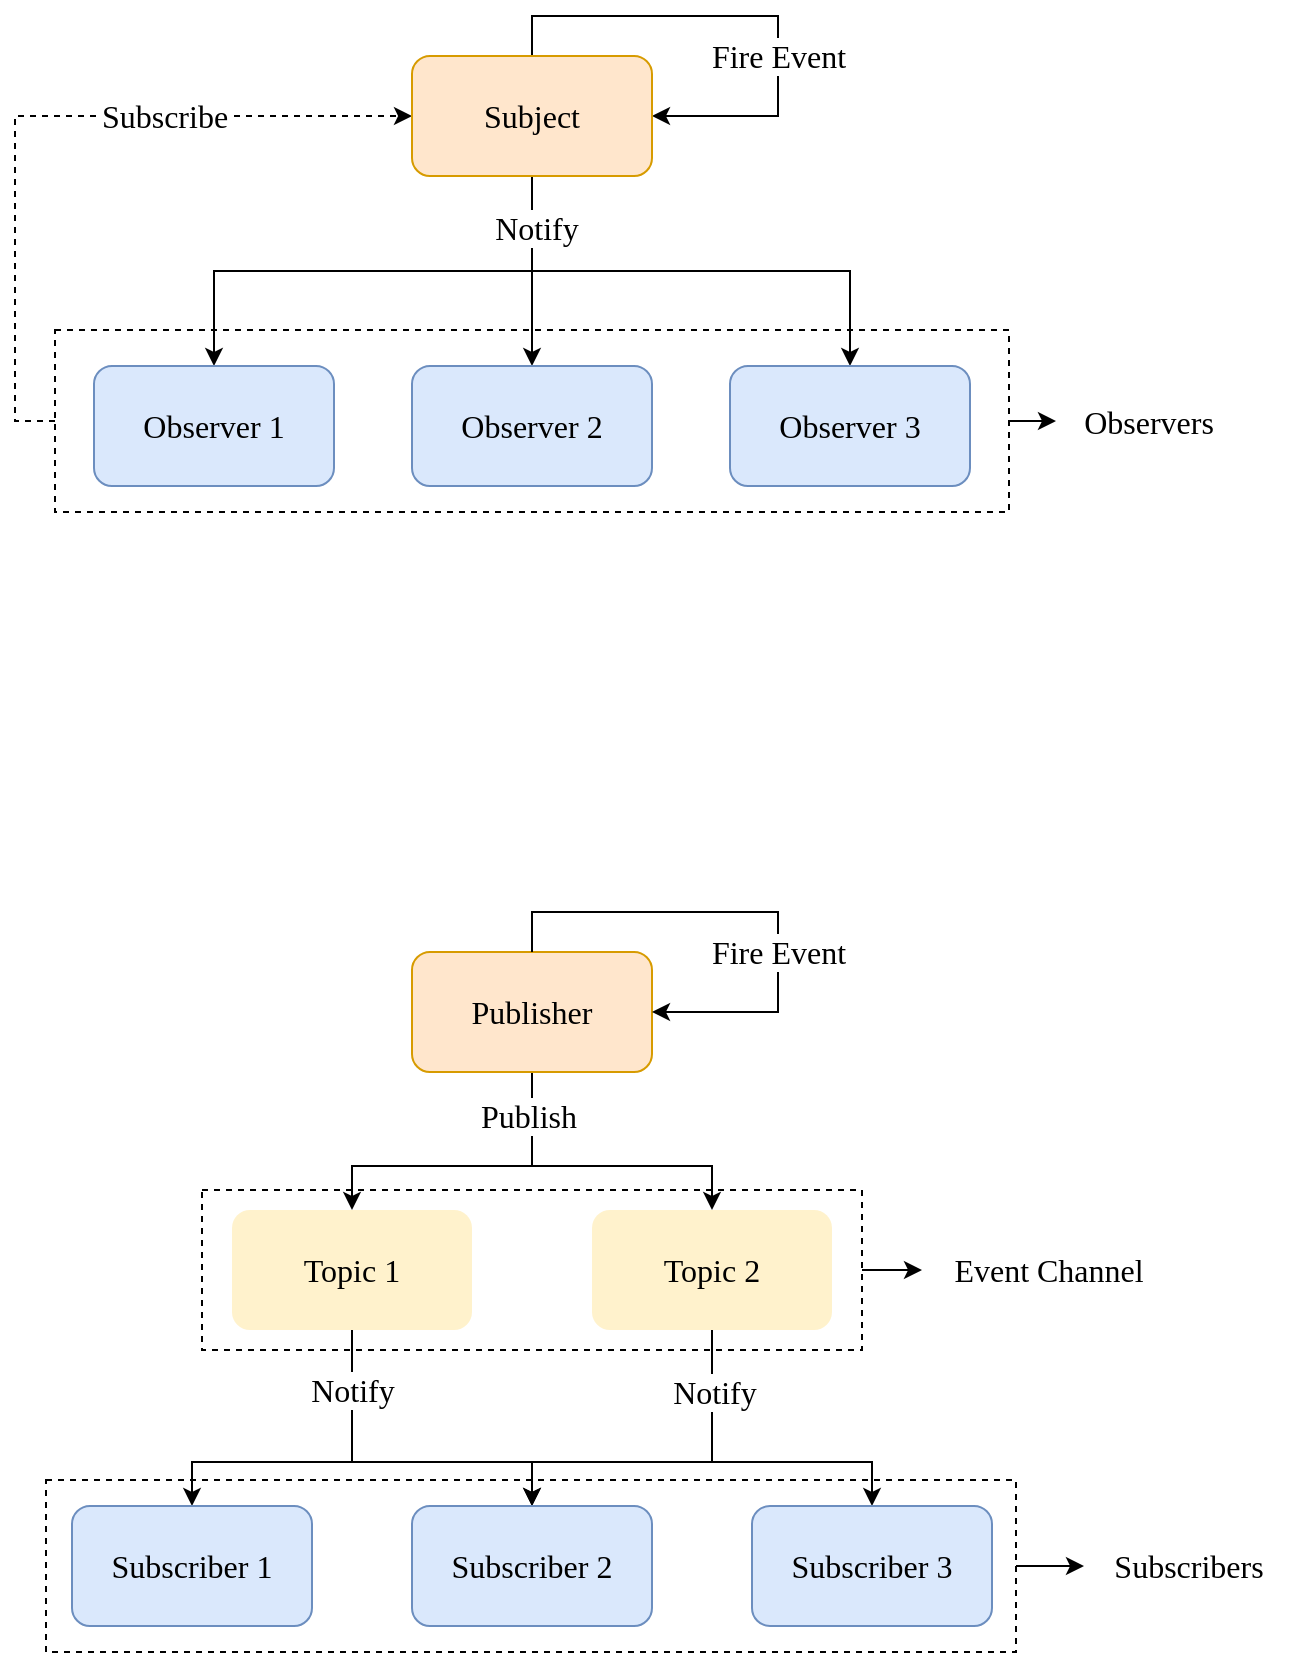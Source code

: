 <mxfile version="19.0.3" type="device"><diagram id="m53RqR17bw1VFbsPytXG" name="第 1 页"><mxGraphModel dx="1093" dy="716" grid="0" gridSize="10" guides="1" tooltips="1" connect="1" arrows="1" fold="1" page="1" pageScale="1" pageWidth="827" pageHeight="1169" math="0" shadow="0"><root><mxCell id="0"/><mxCell id="1" parent="0"/><mxCell id="Wu-YLwIwrk6IF2ygalnw-48" value="" style="edgeStyle=orthogonalEdgeStyle;rounded=0;orthogonalLoop=1;jettySize=auto;html=1;fontFamily=Verdana;fontSize=16;" edge="1" parent="1" source="Wu-YLwIwrk6IF2ygalnw-46" target="Wu-YLwIwrk6IF2ygalnw-47"><mxGeometry relative="1" as="geometry"/></mxCell><mxCell id="Wu-YLwIwrk6IF2ygalnw-46" value="" style="rounded=0;whiteSpace=wrap;html=1;fontFamily=Verdana;fontSize=16;fillColor=none;dashed=1;" vertex="1" parent="1"><mxGeometry x="171" y="910" width="485" height="86" as="geometry"/></mxCell><mxCell id="Wu-YLwIwrk6IF2ygalnw-17" value="" style="edgeStyle=orthogonalEdgeStyle;rounded=0;orthogonalLoop=1;jettySize=auto;html=1;fontFamily=Verdana;fontSize=16;" edge="1" parent="1" source="Wu-YLwIwrk6IF2ygalnw-12" target="Wu-YLwIwrk6IF2ygalnw-16"><mxGeometry relative="1" as="geometry"/></mxCell><mxCell id="Wu-YLwIwrk6IF2ygalnw-50" style="edgeStyle=orthogonalEdgeStyle;rounded=0;orthogonalLoop=1;jettySize=auto;html=1;exitX=0;exitY=0.5;exitDx=0;exitDy=0;entryX=0;entryY=0.5;entryDx=0;entryDy=0;fontFamily=Verdana;fontSize=16;dashed=1;strokeWidth=1;" edge="1" parent="1" source="Wu-YLwIwrk6IF2ygalnw-12" target="Wu-YLwIwrk6IF2ygalnw-2"><mxGeometry relative="1" as="geometry"/></mxCell><mxCell id="Wu-YLwIwrk6IF2ygalnw-51" value="Subscribe" style="edgeLabel;html=1;align=center;verticalAlign=middle;resizable=0;points=[];fontSize=16;fontFamily=Verdana;" vertex="1" connectable="0" parent="Wu-YLwIwrk6IF2ygalnw-50"><mxGeometry x="0.331" relative="1" as="geometry"><mxPoint as="offset"/></mxGeometry></mxCell><mxCell id="Wu-YLwIwrk6IF2ygalnw-12" value="" style="rounded=0;whiteSpace=wrap;html=1;fontFamily=Verdana;fontSize=16;fillColor=none;dashed=1;" vertex="1" parent="1"><mxGeometry x="175.5" y="335" width="477" height="91" as="geometry"/></mxCell><mxCell id="Wu-YLwIwrk6IF2ygalnw-7" value="" style="edgeStyle=orthogonalEdgeStyle;rounded=0;orthogonalLoop=1;jettySize=auto;html=1;fontFamily=Verdana;fontSize=16;" edge="1" parent="1" source="Wu-YLwIwrk6IF2ygalnw-2" target="Wu-YLwIwrk6IF2ygalnw-5"><mxGeometry relative="1" as="geometry"/></mxCell><mxCell id="Wu-YLwIwrk6IF2ygalnw-8" style="edgeStyle=orthogonalEdgeStyle;rounded=0;orthogonalLoop=1;jettySize=auto;html=1;entryX=0.5;entryY=0;entryDx=0;entryDy=0;fontFamily=Verdana;fontSize=16;exitX=0.5;exitY=1;exitDx=0;exitDy=0;" edge="1" parent="1" source="Wu-YLwIwrk6IF2ygalnw-2" target="Wu-YLwIwrk6IF2ygalnw-4"><mxGeometry relative="1" as="geometry"/></mxCell><mxCell id="Wu-YLwIwrk6IF2ygalnw-9" style="edgeStyle=orthogonalEdgeStyle;rounded=0;orthogonalLoop=1;jettySize=auto;html=1;fontFamily=Verdana;fontSize=16;exitX=0.5;exitY=1;exitDx=0;exitDy=0;" edge="1" parent="1" source="Wu-YLwIwrk6IF2ygalnw-2" target="Wu-YLwIwrk6IF2ygalnw-6"><mxGeometry relative="1" as="geometry"/></mxCell><mxCell id="Wu-YLwIwrk6IF2ygalnw-11" value="Notify" style="edgeLabel;html=1;align=center;verticalAlign=middle;resizable=0;points=[];fontSize=16;fontFamily=Verdana;" vertex="1" connectable="0" parent="Wu-YLwIwrk6IF2ygalnw-9"><mxGeometry x="-0.795" y="2" relative="1" as="geometry"><mxPoint as="offset"/></mxGeometry></mxCell><mxCell id="Wu-YLwIwrk6IF2ygalnw-24" style="edgeStyle=orthogonalEdgeStyle;rounded=0;orthogonalLoop=1;jettySize=auto;html=1;exitX=0.5;exitY=0;exitDx=0;exitDy=0;fontFamily=Verdana;fontSize=16;entryX=1;entryY=0.5;entryDx=0;entryDy=0;" edge="1" parent="1" source="Wu-YLwIwrk6IF2ygalnw-2" target="Wu-YLwIwrk6IF2ygalnw-2"><mxGeometry relative="1" as="geometry"><mxPoint x="581" y="241" as="targetPoint"/><Array as="points"><mxPoint x="414" y="178"/><mxPoint x="537" y="178"/><mxPoint x="537" y="228"/></Array></mxGeometry></mxCell><mxCell id="Wu-YLwIwrk6IF2ygalnw-25" value="Fire Event" style="edgeLabel;html=1;align=center;verticalAlign=middle;resizable=0;points=[];fontSize=16;fontFamily=Verdana;" vertex="1" connectable="0" parent="Wu-YLwIwrk6IF2ygalnw-24"><mxGeometry x="0.46" relative="1" as="geometry"><mxPoint y="-24" as="offset"/></mxGeometry></mxCell><mxCell id="Wu-YLwIwrk6IF2ygalnw-2" value="&lt;font style=&quot;font-size: 16px;&quot; face=&quot;Verdana&quot;&gt;Subject&lt;/font&gt;" style="rounded=1;whiteSpace=wrap;html=1;fillColor=#ffe6cc;strokeColor=#d79b00;" vertex="1" parent="1"><mxGeometry x="354" y="198" width="120" height="60" as="geometry"/></mxCell><mxCell id="Wu-YLwIwrk6IF2ygalnw-13" value="" style="group" vertex="1" connectable="0" parent="1"><mxGeometry x="195" y="353" width="438" height="60" as="geometry"/></mxCell><mxCell id="Wu-YLwIwrk6IF2ygalnw-4" value="Observer 1" style="rounded=1;whiteSpace=wrap;html=1;fontFamily=Verdana;fontSize=16;fillColor=#dae8fc;strokeColor=#6c8ebf;" vertex="1" parent="Wu-YLwIwrk6IF2ygalnw-13"><mxGeometry width="120" height="60" as="geometry"/></mxCell><mxCell id="Wu-YLwIwrk6IF2ygalnw-5" value="Observer 2" style="rounded=1;whiteSpace=wrap;html=1;fontFamily=Verdana;fontSize=16;fillColor=#dae8fc;strokeColor=#6c8ebf;" vertex="1" parent="Wu-YLwIwrk6IF2ygalnw-13"><mxGeometry x="159" width="120" height="60" as="geometry"/></mxCell><mxCell id="Wu-YLwIwrk6IF2ygalnw-6" value="Observer 3" style="rounded=1;whiteSpace=wrap;html=1;fontFamily=Verdana;fontSize=16;fillColor=#dae8fc;strokeColor=#6c8ebf;" vertex="1" parent="Wu-YLwIwrk6IF2ygalnw-13"><mxGeometry x="318" width="120" height="60" as="geometry"/></mxCell><mxCell id="Wu-YLwIwrk6IF2ygalnw-16" value="Observers" style="text;html=1;align=center;verticalAlign=middle;resizable=0;points=[];autosize=1;strokeColor=none;fillColor=none;fontSize=16;fontFamily=Verdana;" vertex="1" parent="1"><mxGeometry x="676" y="369" width="91" height="23" as="geometry"/></mxCell><mxCell id="Wu-YLwIwrk6IF2ygalnw-32" style="edgeStyle=orthogonalEdgeStyle;rounded=0;orthogonalLoop=1;jettySize=auto;html=1;entryX=0.5;entryY=0;entryDx=0;entryDy=0;fontFamily=Verdana;fontSize=16;" edge="1" parent="1" source="Wu-YLwIwrk6IF2ygalnw-26" target="Wu-YLwIwrk6IF2ygalnw-27"><mxGeometry relative="1" as="geometry"><Array as="points"><mxPoint x="414" y="753"/><mxPoint x="324" y="753"/></Array></mxGeometry></mxCell><mxCell id="Wu-YLwIwrk6IF2ygalnw-33" style="edgeStyle=orthogonalEdgeStyle;rounded=0;orthogonalLoop=1;jettySize=auto;html=1;fontFamily=Verdana;fontSize=16;" edge="1" parent="1" source="Wu-YLwIwrk6IF2ygalnw-26" target="Wu-YLwIwrk6IF2ygalnw-28"><mxGeometry relative="1" as="geometry"><Array as="points"><mxPoint x="414" y="753"/><mxPoint x="504" y="753"/></Array></mxGeometry></mxCell><mxCell id="Wu-YLwIwrk6IF2ygalnw-39" value="Publish" style="edgeLabel;html=1;align=center;verticalAlign=middle;resizable=0;points=[];fontSize=16;fontFamily=Verdana;" vertex="1" connectable="0" parent="Wu-YLwIwrk6IF2ygalnw-33"><mxGeometry x="-0.734" y="-2" relative="1" as="geometry"><mxPoint y="1" as="offset"/></mxGeometry></mxCell><mxCell id="Wu-YLwIwrk6IF2ygalnw-26" value="Publisher" style="rounded=1;whiteSpace=wrap;html=1;fontFamily=Verdana;fontSize=16;fillColor=#ffe6cc;strokeColor=#d79b00;" vertex="1" parent="1"><mxGeometry x="354" y="646" width="120" height="60" as="geometry"/></mxCell><mxCell id="Wu-YLwIwrk6IF2ygalnw-34" style="edgeStyle=orthogonalEdgeStyle;rounded=0;orthogonalLoop=1;jettySize=auto;html=1;fontFamily=Verdana;fontSize=16;" edge="1" parent="1" source="Wu-YLwIwrk6IF2ygalnw-27" target="Wu-YLwIwrk6IF2ygalnw-29"><mxGeometry relative="1" as="geometry"><Array as="points"><mxPoint x="324" y="901"/><mxPoint x="244" y="901"/></Array></mxGeometry></mxCell><mxCell id="Wu-YLwIwrk6IF2ygalnw-35" style="edgeStyle=orthogonalEdgeStyle;rounded=0;orthogonalLoop=1;jettySize=auto;html=1;entryX=0.5;entryY=0;entryDx=0;entryDy=0;fontFamily=Verdana;fontSize=16;" edge="1" parent="1" source="Wu-YLwIwrk6IF2ygalnw-27" target="Wu-YLwIwrk6IF2ygalnw-30"><mxGeometry relative="1" as="geometry"><Array as="points"><mxPoint x="324" y="901"/><mxPoint x="414" y="901"/></Array></mxGeometry></mxCell><mxCell id="Wu-YLwIwrk6IF2ygalnw-41" value="Notify" style="edgeLabel;html=1;align=center;verticalAlign=middle;resizable=0;points=[];fontSize=16;fontFamily=Verdana;" vertex="1" connectable="0" parent="Wu-YLwIwrk6IF2ygalnw-35"><mxGeometry x="-0.661" relative="1" as="geometry"><mxPoint as="offset"/></mxGeometry></mxCell><mxCell id="Wu-YLwIwrk6IF2ygalnw-27" value="Topic 1" style="rounded=1;whiteSpace=wrap;html=1;fontFamily=Verdana;fontSize=16;fillColor=#fff2cc;strokeColor=none;verticalAlign=middle;horizontal=1;" vertex="1" parent="1"><mxGeometry x="264" y="775" width="120" height="60" as="geometry"/></mxCell><mxCell id="Wu-YLwIwrk6IF2ygalnw-36" style="edgeStyle=orthogonalEdgeStyle;rounded=0;orthogonalLoop=1;jettySize=auto;html=1;entryX=0.5;entryY=0;entryDx=0;entryDy=0;fontFamily=Verdana;fontSize=16;" edge="1" parent="1" source="Wu-YLwIwrk6IF2ygalnw-28" target="Wu-YLwIwrk6IF2ygalnw-30"><mxGeometry relative="1" as="geometry"><Array as="points"><mxPoint x="504" y="901"/><mxPoint x="414" y="901"/></Array></mxGeometry></mxCell><mxCell id="Wu-YLwIwrk6IF2ygalnw-37" style="edgeStyle=orthogonalEdgeStyle;rounded=0;orthogonalLoop=1;jettySize=auto;html=1;fontFamily=Verdana;fontSize=16;" edge="1" parent="1" source="Wu-YLwIwrk6IF2ygalnw-28" target="Wu-YLwIwrk6IF2ygalnw-31"><mxGeometry relative="1" as="geometry"><Array as="points"><mxPoint x="504" y="901"/><mxPoint x="584" y="901"/></Array></mxGeometry></mxCell><mxCell id="Wu-YLwIwrk6IF2ygalnw-42" value="Notify" style="edgeLabel;html=1;align=center;verticalAlign=middle;resizable=0;points=[];fontSize=16;fontFamily=Verdana;" vertex="1" connectable="0" parent="Wu-YLwIwrk6IF2ygalnw-37"><mxGeometry x="-0.631" y="1" relative="1" as="geometry"><mxPoint as="offset"/></mxGeometry></mxCell><mxCell id="Wu-YLwIwrk6IF2ygalnw-28" value="&lt;span style=&quot;&quot;&gt;Topic 2&lt;/span&gt;" style="rounded=1;whiteSpace=wrap;html=1;fontFamily=Verdana;fontSize=16;fillColor=#fff2cc;strokeColor=none;verticalAlign=middle;horizontal=1;" vertex="1" parent="1"><mxGeometry x="444" y="775" width="120" height="60" as="geometry"/></mxCell><mxCell id="Wu-YLwIwrk6IF2ygalnw-29" value="Subscriber 1" style="rounded=1;whiteSpace=wrap;html=1;fontFamily=Verdana;fontSize=16;fillColor=#dae8fc;strokeColor=#6c8ebf;" vertex="1" parent="1"><mxGeometry x="184" y="923" width="120" height="60" as="geometry"/></mxCell><mxCell id="Wu-YLwIwrk6IF2ygalnw-30" value="Subscriber 2" style="rounded=1;whiteSpace=wrap;html=1;fontFamily=Verdana;fontSize=16;fillColor=#dae8fc;strokeColor=#6c8ebf;" vertex="1" parent="1"><mxGeometry x="354" y="923" width="120" height="60" as="geometry"/></mxCell><mxCell id="Wu-YLwIwrk6IF2ygalnw-31" value="Subscriber 3" style="rounded=1;whiteSpace=wrap;html=1;fontFamily=Verdana;fontSize=16;fillColor=#dae8fc;strokeColor=#6c8ebf;" vertex="1" parent="1"><mxGeometry x="524" y="923" width="120" height="60" as="geometry"/></mxCell><mxCell id="Wu-YLwIwrk6IF2ygalnw-45" value="" style="edgeStyle=orthogonalEdgeStyle;rounded=0;orthogonalLoop=1;jettySize=auto;html=1;fontFamily=Verdana;fontSize=16;" edge="1" parent="1" source="Wu-YLwIwrk6IF2ygalnw-43" target="Wu-YLwIwrk6IF2ygalnw-44"><mxGeometry relative="1" as="geometry"/></mxCell><mxCell id="Wu-YLwIwrk6IF2ygalnw-43" value="" style="rounded=0;whiteSpace=wrap;html=1;fontFamily=Verdana;fontSize=16;fillColor=none;dashed=1;" vertex="1" parent="1"><mxGeometry x="249" y="765" width="330" height="80" as="geometry"/></mxCell><mxCell id="Wu-YLwIwrk6IF2ygalnw-44" value="Event Channel" style="text;html=1;align=center;verticalAlign=middle;resizable=0;points=[];autosize=1;strokeColor=none;fillColor=none;fontSize=16;fontFamily=Verdana;" vertex="1" parent="1"><mxGeometry x="609" y="793.5" width="126" height="23" as="geometry"/></mxCell><mxCell id="Wu-YLwIwrk6IF2ygalnw-47" value="&lt;span style=&quot;&quot;&gt;Subscribers&lt;/span&gt;" style="text;html=1;align=center;verticalAlign=middle;resizable=0;points=[];autosize=1;strokeColor=none;fillColor=none;fontSize=16;fontFamily=Verdana;" vertex="1" parent="1"><mxGeometry x="690" y="941.5" width="104" height="23" as="geometry"/></mxCell><mxCell id="Wu-YLwIwrk6IF2ygalnw-52" style="edgeStyle=orthogonalEdgeStyle;rounded=0;orthogonalLoop=1;jettySize=auto;html=1;exitX=0.5;exitY=0;exitDx=0;exitDy=0;fontFamily=Verdana;fontSize=16;entryX=1;entryY=0.5;entryDx=0;entryDy=0;" edge="1" parent="1"><mxGeometry relative="1" as="geometry"><mxPoint x="474" y="676" as="targetPoint"/><mxPoint x="414" y="646" as="sourcePoint"/><Array as="points"><mxPoint x="414" y="626"/><mxPoint x="537" y="626"/><mxPoint x="537" y="676"/></Array></mxGeometry></mxCell><mxCell id="Wu-YLwIwrk6IF2ygalnw-53" value="Fire Event" style="edgeLabel;html=1;align=center;verticalAlign=middle;resizable=0;points=[];fontSize=16;fontFamily=Verdana;" vertex="1" connectable="0" parent="Wu-YLwIwrk6IF2ygalnw-52"><mxGeometry x="0.46" relative="1" as="geometry"><mxPoint y="-24" as="offset"/></mxGeometry></mxCell></root></mxGraphModel></diagram></mxfile>